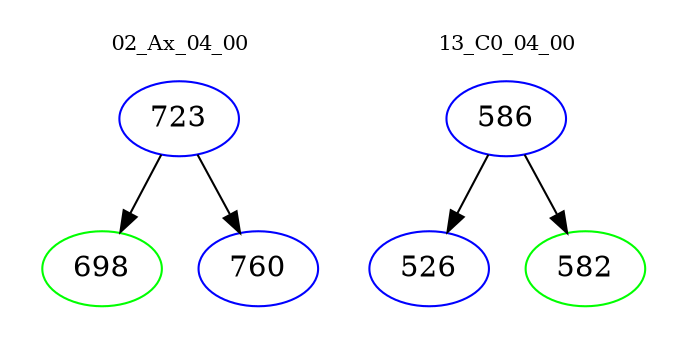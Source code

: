 digraph{
subgraph cluster_0 {
color = white
label = "02_Ax_04_00";
fontsize=10;
T0_723 [label="723", color="blue"]
T0_723 -> T0_698 [color="black"]
T0_698 [label="698", color="green"]
T0_723 -> T0_760 [color="black"]
T0_760 [label="760", color="blue"]
}
subgraph cluster_1 {
color = white
label = "13_C0_04_00";
fontsize=10;
T1_586 [label="586", color="blue"]
T1_586 -> T1_526 [color="black"]
T1_526 [label="526", color="blue"]
T1_586 -> T1_582 [color="black"]
T1_582 [label="582", color="green"]
}
}
